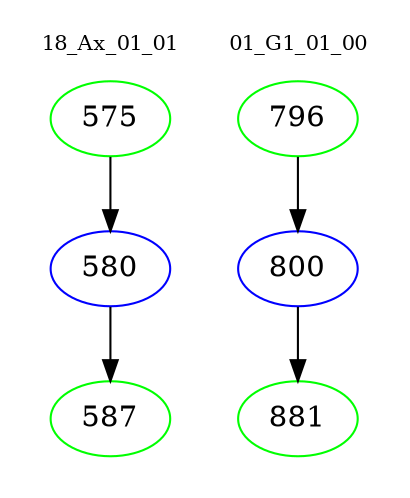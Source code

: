digraph{
subgraph cluster_0 {
color = white
label = "18_Ax_01_01";
fontsize=10;
T0_575 [label="575", color="green"]
T0_575 -> T0_580 [color="black"]
T0_580 [label="580", color="blue"]
T0_580 -> T0_587 [color="black"]
T0_587 [label="587", color="green"]
}
subgraph cluster_1 {
color = white
label = "01_G1_01_00";
fontsize=10;
T1_796 [label="796", color="green"]
T1_796 -> T1_800 [color="black"]
T1_800 [label="800", color="blue"]
T1_800 -> T1_881 [color="black"]
T1_881 [label="881", color="green"]
}
}
